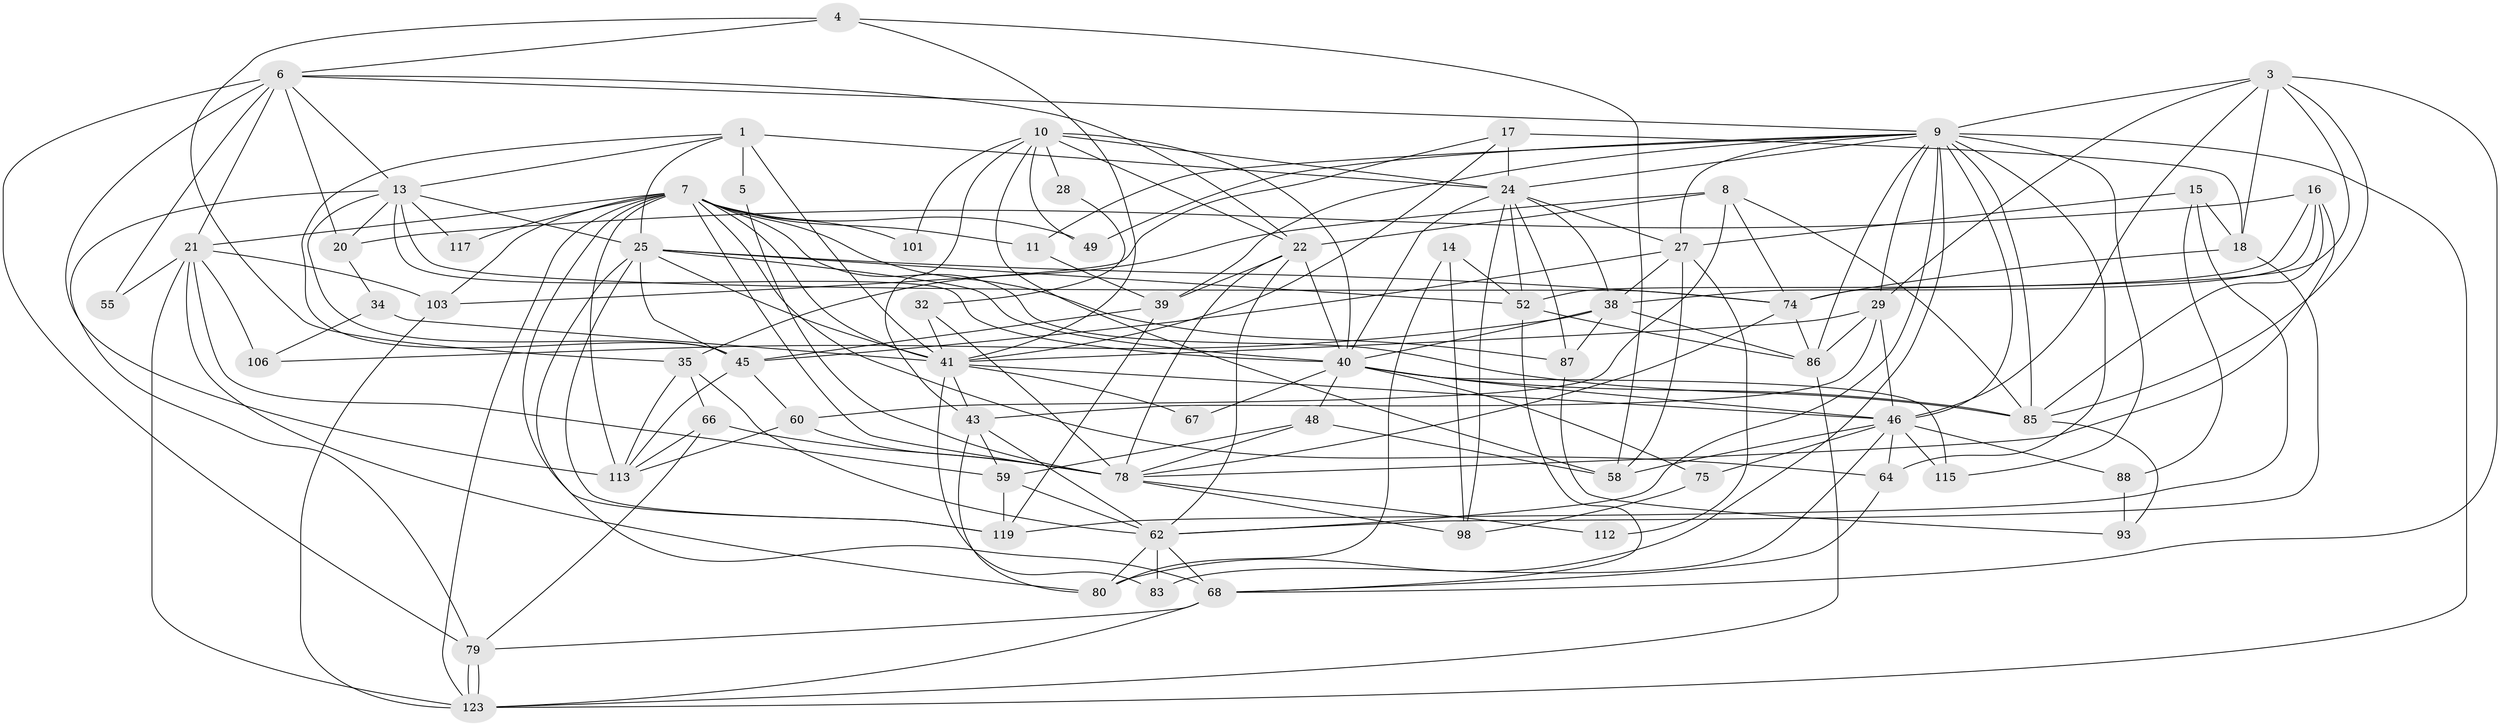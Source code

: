 // original degree distribution, {4: 0.35555555555555557, 5: 0.14074074074074075, 2: 0.14814814814814814, 3: 0.22962962962962963, 6: 0.06666666666666667, 12: 0.007407407407407408, 9: 0.007407407407407408, 8: 0.022222222222222223, 7: 0.022222222222222223}
// Generated by graph-tools (version 1.1) at 2025/14/03/09/25 04:14:54]
// undirected, 67 vertices, 190 edges
graph export_dot {
graph [start="1"]
  node [color=gray90,style=filled];
  1 [super="+2"];
  3 [super="+110+50"];
  4 [super="+73"];
  5;
  6 [super="+47"];
  7 [super="+19+53+26"];
  8 [super="+127"];
  9 [super="+12"];
  10 [super="+69+37"];
  11;
  13 [super="+23+82"];
  14;
  15 [super="+42"];
  16 [super="+30"];
  17 [super="+63"];
  18 [super="+44"];
  20 [super="+36"];
  21 [super="+99+56"];
  22 [super="+77"];
  24 [super="+31"];
  25 [super="+105+96+51"];
  27 [super="+126"];
  28;
  29;
  32;
  34;
  35;
  38 [super="+72+70"];
  39;
  40 [super="+61+100"];
  41 [super="+54"];
  43 [super="+120"];
  45 [super="+111"];
  46 [super="+76+94"];
  48 [super="+125"];
  49;
  52 [super="+121"];
  55;
  58 [super="+104"];
  59 [super="+91"];
  60 [super="+81"];
  62 [super="+92+65"];
  64 [super="+128"];
  66;
  67;
  68 [super="+95+84"];
  74 [super="+108"];
  75;
  78 [super="+116+97"];
  79 [super="+130"];
  80 [super="+133"];
  83;
  85 [super="+124"];
  86;
  87;
  88;
  93;
  98;
  101;
  103 [super="+107"];
  106;
  112;
  113 [super="+135+132"];
  115;
  117;
  119;
  123;
  1 -- 5 [weight=2];
  1 -- 13;
  1 -- 41;
  1 -- 45;
  1 -- 24;
  1 -- 25;
  3 -- 9;
  3 -- 46;
  3 -- 18;
  3 -- 85;
  3 -- 29;
  3 -- 74;
  3 -- 68;
  4 -- 58;
  4 -- 41;
  4 -- 35;
  4 -- 6;
  5 -- 78;
  6 -- 79;
  6 -- 9;
  6 -- 20;
  6 -- 113;
  6 -- 55;
  6 -- 22 [weight=2];
  6 -- 13;
  6 -- 21;
  7 -- 11;
  7 -- 49;
  7 -- 113;
  7 -- 101 [weight=2];
  7 -- 103;
  7 -- 117;
  7 -- 78;
  7 -- 41;
  7 -- 119;
  7 -- 21 [weight=2];
  7 -- 85;
  7 -- 87;
  7 -- 123;
  7 -- 64;
  8 -- 35;
  8 -- 85;
  8 -- 74;
  8 -- 22;
  8 -- 60;
  9 -- 29;
  9 -- 11;
  9 -- 27;
  9 -- 49;
  9 -- 85 [weight=2];
  9 -- 62;
  9 -- 80;
  9 -- 64 [weight=2];
  9 -- 39;
  9 -- 46;
  9 -- 115;
  9 -- 86;
  9 -- 24;
  9 -- 123;
  10 -- 101;
  10 -- 22;
  10 -- 24;
  10 -- 49;
  10 -- 58;
  10 -- 40;
  10 -- 43;
  10 -- 28;
  11 -- 39;
  13 -- 117;
  13 -- 74;
  13 -- 20;
  13 -- 25 [weight=2];
  13 -- 45;
  13 -- 79;
  13 -- 40;
  14 -- 80;
  14 -- 52;
  14 -- 98;
  15 -- 18;
  15 -- 88;
  15 -- 27;
  15 -- 119;
  16 -- 38 [weight=2];
  16 -- 78;
  16 -- 20;
  16 -- 52;
  16 -- 85;
  17 -- 41;
  17 -- 24 [weight=2];
  17 -- 18;
  17 -- 103;
  18 -- 74;
  18 -- 62;
  20 -- 34;
  21 -- 106;
  21 -- 80;
  21 -- 103;
  21 -- 55;
  21 -- 123;
  21 -- 59;
  22 -- 40;
  22 -- 62;
  22 -- 39;
  22 -- 78;
  24 -- 87;
  24 -- 27;
  24 -- 98;
  24 -- 38;
  24 -- 40;
  24 -- 52;
  25 -- 119;
  25 -- 45;
  25 -- 52;
  25 -- 74;
  25 -- 68;
  25 -- 41;
  25 -- 40;
  27 -- 112;
  27 -- 58;
  27 -- 45;
  27 -- 38;
  28 -- 32;
  29 -- 86;
  29 -- 46;
  29 -- 41;
  29 -- 43;
  32 -- 41;
  32 -- 78;
  34 -- 106;
  34 -- 41;
  35 -- 66;
  35 -- 62;
  35 -- 113;
  38 -- 87;
  38 -- 86;
  38 -- 40;
  38 -- 106;
  39 -- 119;
  39 -- 45;
  40 -- 85;
  40 -- 67;
  40 -- 115;
  40 -- 75;
  40 -- 46;
  40 -- 48;
  41 -- 43;
  41 -- 46;
  41 -- 67;
  41 -- 83;
  43 -- 59;
  43 -- 62;
  43 -- 80;
  45 -- 113;
  45 -- 60 [weight=2];
  46 -- 115;
  46 -- 64;
  46 -- 75;
  46 -- 83;
  46 -- 88;
  46 -- 58;
  48 -- 78;
  48 -- 59;
  48 -- 58;
  52 -- 86;
  52 -- 68;
  59 -- 62;
  59 -- 119;
  60 -- 113;
  60 -- 78;
  62 -- 83;
  62 -- 68;
  62 -- 80;
  64 -- 68;
  66 -- 113;
  66 -- 78;
  66 -- 79;
  68 -- 123;
  68 -- 79;
  74 -- 86;
  74 -- 78;
  75 -- 98;
  78 -- 98;
  78 -- 112;
  79 -- 123;
  79 -- 123;
  85 -- 93;
  86 -- 123;
  87 -- 93;
  88 -- 93;
  103 -- 123;
}
